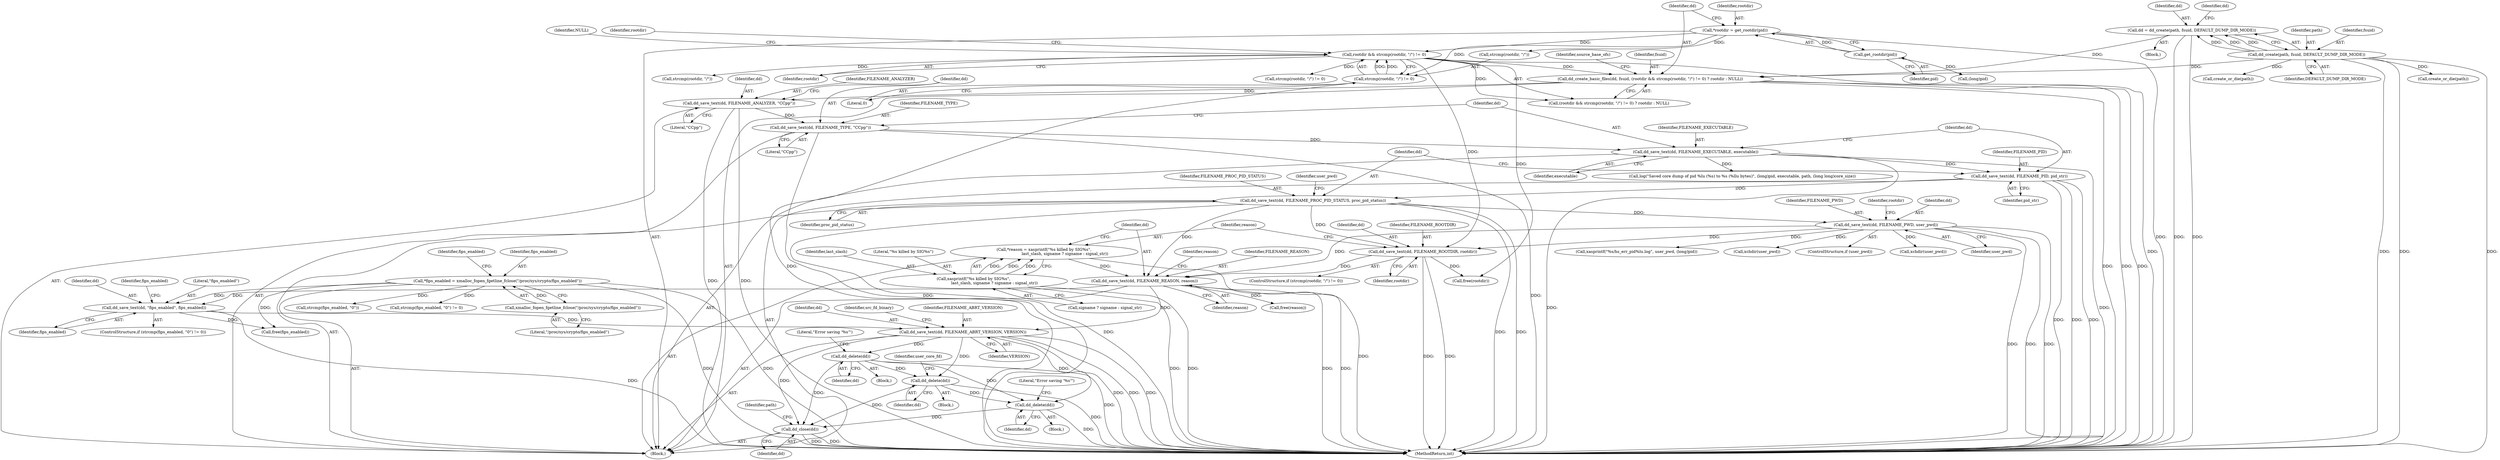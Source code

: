 digraph "0_abrt_80408e9e24a1c10f85fd969e1853e0f192157f92_0@API" {
"1001038" [label="(Call,dd_delete(dd))"];
"1000891" [label="(Call,dd_delete(dd))"];
"1000855" [label="(Call,dd_save_text(dd, FILENAME_ABRT_VERSION, VERSION))"];
"1000815" [label="(Call,dd_save_text(dd, FILENAME_REASON, reason))"];
"1000788" [label="(Call,dd_save_text(dd, FILENAME_PWD, user_pwd))"];
"1000782" [label="(Call,dd_save_text(dd, FILENAME_PROC_PID_STATUS, proc_pid_status))"];
"1000778" [label="(Call,dd_save_text(dd, FILENAME_PID, pid_str))"];
"1000774" [label="(Call,dd_save_text(dd, FILENAME_EXECUTABLE, executable))"];
"1000770" [label="(Call,dd_save_text(dd, FILENAME_TYPE, \"CCpp\"))"];
"1000766" [label="(Call,dd_save_text(dd, FILENAME_ANALYZER, \"CCpp\"))"];
"1000630" [label="(Call,dd_create_basic_files(dd, fsuid, (rootdir && strcmp(rootdir, \"/\") != 0) ? rootdir : NULL))"];
"1000616" [label="(Call,dd = dd_create(path, fsuid, DEFAULT_DUMP_DIR_MODE))"];
"1000618" [label="(Call,dd_create(path, fsuid, DEFAULT_DUMP_DIR_MODE))"];
"1000634" [label="(Call,rootdir && strcmp(rootdir, \"/\") != 0)"];
"1000626" [label="(Call,*rootdir = get_rootdir(pid))"];
"1000628" [label="(Call,get_rootdir(pid))"];
"1000636" [label="(Call,strcmp(rootdir, \"/\") != 0)"];
"1000801" [label="(Call,dd_save_text(dd, FILENAME_ROOTDIR, rootdir))"];
"1000806" [label="(Call,*reason = xasprintf(\"%s killed by SIG%s\",\n                                 last_slash, signame ? signame : signal_str))"];
"1000808" [label="(Call,xasprintf(\"%s killed by SIG%s\",\n                                 last_slash, signame ? signame : signal_str))"];
"1000849" [label="(Call,dd_save_text(dd, \"fips_enabled\", fips_enabled))"];
"1000836" [label="(Call,*fips_enabled = xmalloc_fopen_fgetline_fclose(\"/proc/sys/crypto/fips_enabled\"))"];
"1000838" [label="(Call,xmalloc_fopen_fgetline_fclose(\"/proc/sys/crypto/fips_enabled\"))"];
"1000928" [label="(Call,dd_delete(dd))"];
"1001045" [label="(Call,dd_close(dd))"];
"1000932" [label="(Identifier,user_core_fd)"];
"1001037" [label="(Block,)"];
"1000894" [label="(Literal,\"Error saving '%s'\")"];
"1000632" [label="(Identifier,fsuid)"];
"1000841" [label="(Identifier,fips_enabled)"];
"1000789" [label="(Identifier,dd)"];
"1000809" [label="(Literal,\"%s killed by SIG%s\")"];
"1000790" [label="(Identifier,FILENAME_PWD)"];
"1000641" [label="(Identifier,rootdir)"];
"1000839" [label="(Literal,\"/proc/sys/crypto/fips_enabled\")"];
"1000781" [label="(Identifier,pid_str)"];
"1000768" [label="(Identifier,FILENAME_ANALYZER)"];
"1000642" [label="(Identifier,NULL)"];
"1000767" [label="(Identifier,dd)"];
"1000766" [label="(Call,dd_save_text(dd, FILENAME_ANALYZER, \"CCpp\"))"];
"1000626" [label="(Call,*rootdir = get_rootdir(pid))"];
"1000795" [label="(ControlStructure,if (strcmp(rootdir, \"/\") != 0))"];
"1000890" [label="(Block,)"];
"1000855" [label="(Call,dd_save_text(dd, FILENAME_ABRT_VERSION, VERSION))"];
"1000620" [label="(Identifier,fsuid)"];
"1000845" [label="(Call,strcmp(fips_enabled, \"0\"))"];
"1000817" [label="(Identifier,FILENAME_REASON)"];
"1000775" [label="(Identifier,dd)"];
"1000628" [label="(Call,get_rootdir(pid))"];
"1000858" [label="(Identifier,VERSION)"];
"1000791" [label="(Identifier,user_pwd)"];
"1000773" [label="(Literal,\"CCpp\")"];
"1000646" [label="(Identifier,source_base_ofs)"];
"1001039" [label="(Identifier,dd)"];
"1000802" [label="(Identifier,dd)"];
"1000816" [label="(Identifier,dd)"];
"1000627" [label="(Identifier,rootdir)"];
"1000853" [label="(Call,free(fips_enabled))"];
"1000925" [label="(Block,)"];
"1000815" [label="(Call,dd_save_text(dd, FILENAME_REASON, reason))"];
"1000771" [label="(Identifier,dd)"];
"1000851" [label="(Literal,\"fips_enabled\")"];
"1000640" [label="(Literal,0)"];
"1000801" [label="(Call,dd_save_text(dd, FILENAME_ROOTDIR, rootdir))"];
"1000787" [label="(Identifier,user_pwd)"];
"1000635" [label="(Identifier,rootdir)"];
"1000820" [label="(Identifier,reason)"];
"1000867" [label="(Call,create_or_die(path))"];
"1000616" [label="(Call,dd = dd_create(path, fsuid, DEFAULT_DUMP_DIR_MODE))"];
"1001180" [label="(MethodReturn,int)"];
"1000634" [label="(Call,rootdir && strcmp(rootdir, \"/\") != 0)"];
"1000633" [label="(Call,(rootdir && strcmp(rootdir, \"/\") != 0) ? rootdir : NULL)"];
"1000929" [label="(Identifier,dd)"];
"1001049" [label="(Identifier,path)"];
"1000621" [label="(Identifier,DEFAULT_DUMP_DIR_MODE)"];
"1000928" [label="(Call,dd_delete(dd))"];
"1000619" [label="(Identifier,path)"];
"1000892" [label="(Identifier,dd)"];
"1000810" [label="(Identifier,last_slash)"];
"1000836" [label="(Call,*fips_enabled = xmalloc_fopen_fgetline_fclose(\"/proc/sys/crypto/fips_enabled\"))"];
"1000891" [label="(Call,dd_delete(dd))"];
"1000770" [label="(Call,dd_save_text(dd, FILENAME_TYPE, \"CCpp\"))"];
"1000803" [label="(Identifier,FILENAME_ROOTDIR)"];
"1000772" [label="(Identifier,FILENAME_TYPE)"];
"1000808" [label="(Call,xasprintf(\"%s killed by SIG%s\",\n                                 last_slash, signame ? signame : signal_str))"];
"1000636" [label="(Call,strcmp(rootdir, \"/\") != 0)"];
"1000777" [label="(Identifier,executable)"];
"1000623" [label="(Identifier,dd)"];
"1000843" [label="(ControlStructure,if (strcmp(fips_enabled, \"0\") != 0))"];
"1000788" [label="(Call,dd_save_text(dd, FILENAME_PWD, user_pwd))"];
"1000935" [label="(Call,xchdir(user_pwd))"];
"1000631" [label="(Identifier,dd)"];
"1000804" [label="(Identifier,rootdir)"];
"1000630" [label="(Call,dd_create_basic_files(dd, fsuid, (rootdir && strcmp(rootdir, \"/\") != 0) ? rootdir : NULL))"];
"1000782" [label="(Call,dd_save_text(dd, FILENAME_PROC_PID_STATUS, proc_pid_status))"];
"1001046" [label="(Identifier,dd)"];
"1000637" [label="(Call,strcmp(rootdir, \"/\"))"];
"1001041" [label="(Literal,\"Error saving '%s'\")"];
"1000844" [label="(Call,strcmp(fips_enabled, \"0\") != 0)"];
"1000785" [label="(Identifier,proc_pid_status)"];
"1000837" [label="(Identifier,fips_enabled)"];
"1001112" [label="(Call,free(rootdir))"];
"1000807" [label="(Identifier,reason)"];
"1000818" [label="(Identifier,reason)"];
"1000850" [label="(Identifier,dd)"];
"1000838" [label="(Call,xmalloc_fopen_fgetline_fclose(\"/proc/sys/crypto/fips_enabled\"))"];
"1000811" [label="(Call,signame ? signame : signal_str)"];
"1000786" [label="(ControlStructure,if (user_pwd))"];
"1000796" [label="(Call,strcmp(rootdir, \"/\") != 0)"];
"1000965" [label="(Call,xchdir(user_pwd))"];
"1000857" [label="(Identifier,FILENAME_ABRT_VERSION)"];
"1000854" [label="(Identifier,fips_enabled)"];
"1000776" [label="(Identifier,FILENAME_EXECUTABLE)"];
"1000793" [label="(Identifier,rootdir)"];
"1000806" [label="(Call,*reason = xasprintf(\"%s killed by SIG%s\",\n                                 last_slash, signame ? signame : signal_str))"];
"1000856" [label="(Identifier,dd)"];
"1000617" [label="(Identifier,dd)"];
"1000783" [label="(Identifier,dd)"];
"1000861" [label="(Identifier,src_fd_binary)"];
"1000778" [label="(Call,dd_save_text(dd, FILENAME_PID, pid_str))"];
"1000145" [label="(Block,)"];
"1000849" [label="(Call,dd_save_text(dd, \"fips_enabled\", fips_enabled))"];
"1000650" [label="(Call,(long)pid)"];
"1000779" [label="(Identifier,dd)"];
"1000993" [label="(Call,xasprintf(\"%s/hs_err_pid%lu.log\", user_pwd, (long)pid))"];
"1001045" [label="(Call,dd_close(dd))"];
"1000780" [label="(Identifier,FILENAME_PID)"];
"1000784" [label="(Identifier,FILENAME_PROC_PID_STATUS)"];
"1000852" [label="(Identifier,fips_enabled)"];
"1000618" [label="(Call,dd_create(path, fsuid, DEFAULT_DUMP_DIR_MODE))"];
"1001038" [label="(Call,dd_delete(dd))"];
"1000769" [label="(Literal,\"CCpp\")"];
"1000624" [label="(Block,)"];
"1000819" [label="(Call,free(reason))"];
"1001074" [label="(Call,log(\"Saved core dump of pid %lu (%s) to %s (%llu bytes)\", (long)pid, executable, path, (long long)core_size))"];
"1000774" [label="(Call,dd_save_text(dd, FILENAME_EXECUTABLE, executable))"];
"1000629" [label="(Identifier,pid)"];
"1000797" [label="(Call,strcmp(rootdir, \"/\"))"];
"1000901" [label="(Call,create_or_die(path))"];
"1001038" -> "1001037"  [label="AST: "];
"1001038" -> "1001039"  [label="CFG: "];
"1001039" -> "1001038"  [label="AST: "];
"1001041" -> "1001038"  [label="CFG: "];
"1001038" -> "1001180"  [label="DDG: "];
"1000891" -> "1001038"  [label="DDG: "];
"1000928" -> "1001038"  [label="DDG: "];
"1000855" -> "1001038"  [label="DDG: "];
"1001038" -> "1001045"  [label="DDG: "];
"1000891" -> "1000890"  [label="AST: "];
"1000891" -> "1000892"  [label="CFG: "];
"1000892" -> "1000891"  [label="AST: "];
"1000894" -> "1000891"  [label="CFG: "];
"1000891" -> "1001180"  [label="DDG: "];
"1000855" -> "1000891"  [label="DDG: "];
"1000891" -> "1000928"  [label="DDG: "];
"1000891" -> "1001045"  [label="DDG: "];
"1000855" -> "1000624"  [label="AST: "];
"1000855" -> "1000858"  [label="CFG: "];
"1000856" -> "1000855"  [label="AST: "];
"1000857" -> "1000855"  [label="AST: "];
"1000858" -> "1000855"  [label="AST: "];
"1000861" -> "1000855"  [label="CFG: "];
"1000855" -> "1001180"  [label="DDG: "];
"1000855" -> "1001180"  [label="DDG: "];
"1000855" -> "1001180"  [label="DDG: "];
"1000815" -> "1000855"  [label="DDG: "];
"1000849" -> "1000855"  [label="DDG: "];
"1000855" -> "1000928"  [label="DDG: "];
"1000855" -> "1001045"  [label="DDG: "];
"1000815" -> "1000624"  [label="AST: "];
"1000815" -> "1000818"  [label="CFG: "];
"1000816" -> "1000815"  [label="AST: "];
"1000817" -> "1000815"  [label="AST: "];
"1000818" -> "1000815"  [label="AST: "];
"1000820" -> "1000815"  [label="CFG: "];
"1000815" -> "1001180"  [label="DDG: "];
"1000815" -> "1001180"  [label="DDG: "];
"1000788" -> "1000815"  [label="DDG: "];
"1000782" -> "1000815"  [label="DDG: "];
"1000801" -> "1000815"  [label="DDG: "];
"1000806" -> "1000815"  [label="DDG: "];
"1000815" -> "1000819"  [label="DDG: "];
"1000815" -> "1000849"  [label="DDG: "];
"1000788" -> "1000786"  [label="AST: "];
"1000788" -> "1000791"  [label="CFG: "];
"1000789" -> "1000788"  [label="AST: "];
"1000790" -> "1000788"  [label="AST: "];
"1000791" -> "1000788"  [label="AST: "];
"1000793" -> "1000788"  [label="CFG: "];
"1000788" -> "1001180"  [label="DDG: "];
"1000788" -> "1001180"  [label="DDG: "];
"1000788" -> "1001180"  [label="DDG: "];
"1000782" -> "1000788"  [label="DDG: "];
"1000788" -> "1000801"  [label="DDG: "];
"1000788" -> "1000935"  [label="DDG: "];
"1000788" -> "1000965"  [label="DDG: "];
"1000788" -> "1000993"  [label="DDG: "];
"1000782" -> "1000624"  [label="AST: "];
"1000782" -> "1000785"  [label="CFG: "];
"1000783" -> "1000782"  [label="AST: "];
"1000784" -> "1000782"  [label="AST: "];
"1000785" -> "1000782"  [label="AST: "];
"1000787" -> "1000782"  [label="CFG: "];
"1000782" -> "1001180"  [label="DDG: "];
"1000782" -> "1001180"  [label="DDG: "];
"1000782" -> "1001180"  [label="DDG: "];
"1000778" -> "1000782"  [label="DDG: "];
"1000782" -> "1000801"  [label="DDG: "];
"1000778" -> "1000624"  [label="AST: "];
"1000778" -> "1000781"  [label="CFG: "];
"1000779" -> "1000778"  [label="AST: "];
"1000780" -> "1000778"  [label="AST: "];
"1000781" -> "1000778"  [label="AST: "];
"1000783" -> "1000778"  [label="CFG: "];
"1000778" -> "1001180"  [label="DDG: "];
"1000778" -> "1001180"  [label="DDG: "];
"1000778" -> "1001180"  [label="DDG: "];
"1000774" -> "1000778"  [label="DDG: "];
"1000774" -> "1000624"  [label="AST: "];
"1000774" -> "1000777"  [label="CFG: "];
"1000775" -> "1000774"  [label="AST: "];
"1000776" -> "1000774"  [label="AST: "];
"1000777" -> "1000774"  [label="AST: "];
"1000779" -> "1000774"  [label="CFG: "];
"1000774" -> "1001180"  [label="DDG: "];
"1000774" -> "1001180"  [label="DDG: "];
"1000770" -> "1000774"  [label="DDG: "];
"1000774" -> "1001074"  [label="DDG: "];
"1000770" -> "1000624"  [label="AST: "];
"1000770" -> "1000773"  [label="CFG: "];
"1000771" -> "1000770"  [label="AST: "];
"1000772" -> "1000770"  [label="AST: "];
"1000773" -> "1000770"  [label="AST: "];
"1000775" -> "1000770"  [label="CFG: "];
"1000770" -> "1001180"  [label="DDG: "];
"1000770" -> "1001180"  [label="DDG: "];
"1000766" -> "1000770"  [label="DDG: "];
"1000766" -> "1000624"  [label="AST: "];
"1000766" -> "1000769"  [label="CFG: "];
"1000767" -> "1000766"  [label="AST: "];
"1000768" -> "1000766"  [label="AST: "];
"1000769" -> "1000766"  [label="AST: "];
"1000771" -> "1000766"  [label="CFG: "];
"1000766" -> "1001180"  [label="DDG: "];
"1000766" -> "1001180"  [label="DDG: "];
"1000630" -> "1000766"  [label="DDG: "];
"1000630" -> "1000624"  [label="AST: "];
"1000630" -> "1000633"  [label="CFG: "];
"1000631" -> "1000630"  [label="AST: "];
"1000632" -> "1000630"  [label="AST: "];
"1000633" -> "1000630"  [label="AST: "];
"1000646" -> "1000630"  [label="CFG: "];
"1000630" -> "1001180"  [label="DDG: "];
"1000630" -> "1001180"  [label="DDG: "];
"1000630" -> "1001180"  [label="DDG: "];
"1000616" -> "1000630"  [label="DDG: "];
"1000618" -> "1000630"  [label="DDG: "];
"1000634" -> "1000630"  [label="DDG: "];
"1000616" -> "1000145"  [label="AST: "];
"1000616" -> "1000618"  [label="CFG: "];
"1000617" -> "1000616"  [label="AST: "];
"1000618" -> "1000616"  [label="AST: "];
"1000623" -> "1000616"  [label="CFG: "];
"1000616" -> "1001180"  [label="DDG: "];
"1000616" -> "1001180"  [label="DDG: "];
"1000618" -> "1000616"  [label="DDG: "];
"1000618" -> "1000616"  [label="DDG: "];
"1000618" -> "1000616"  [label="DDG: "];
"1000618" -> "1000621"  [label="CFG: "];
"1000619" -> "1000618"  [label="AST: "];
"1000620" -> "1000618"  [label="AST: "];
"1000621" -> "1000618"  [label="AST: "];
"1000618" -> "1001180"  [label="DDG: "];
"1000618" -> "1001180"  [label="DDG: "];
"1000618" -> "1001180"  [label="DDG: "];
"1000618" -> "1000867"  [label="DDG: "];
"1000618" -> "1000901"  [label="DDG: "];
"1000634" -> "1000633"  [label="AST: "];
"1000634" -> "1000635"  [label="CFG: "];
"1000634" -> "1000636"  [label="CFG: "];
"1000635" -> "1000634"  [label="AST: "];
"1000636" -> "1000634"  [label="AST: "];
"1000641" -> "1000634"  [label="CFG: "];
"1000642" -> "1000634"  [label="CFG: "];
"1000634" -> "1001180"  [label="DDG: "];
"1000626" -> "1000634"  [label="DDG: "];
"1000636" -> "1000634"  [label="DDG: "];
"1000636" -> "1000634"  [label="DDG: "];
"1000634" -> "1000633"  [label="DDG: "];
"1000634" -> "1000796"  [label="DDG: "];
"1000634" -> "1000797"  [label="DDG: "];
"1000634" -> "1000801"  [label="DDG: "];
"1000634" -> "1001112"  [label="DDG: "];
"1000626" -> "1000624"  [label="AST: "];
"1000626" -> "1000628"  [label="CFG: "];
"1000627" -> "1000626"  [label="AST: "];
"1000628" -> "1000626"  [label="AST: "];
"1000631" -> "1000626"  [label="CFG: "];
"1000626" -> "1001180"  [label="DDG: "];
"1000628" -> "1000626"  [label="DDG: "];
"1000626" -> "1000636"  [label="DDG: "];
"1000626" -> "1000637"  [label="DDG: "];
"1000628" -> "1000629"  [label="CFG: "];
"1000629" -> "1000628"  [label="AST: "];
"1000628" -> "1000650"  [label="DDG: "];
"1000636" -> "1000640"  [label="CFG: "];
"1000637" -> "1000636"  [label="AST: "];
"1000640" -> "1000636"  [label="AST: "];
"1000636" -> "1001180"  [label="DDG: "];
"1000801" -> "1000795"  [label="AST: "];
"1000801" -> "1000804"  [label="CFG: "];
"1000802" -> "1000801"  [label="AST: "];
"1000803" -> "1000801"  [label="AST: "];
"1000804" -> "1000801"  [label="AST: "];
"1000807" -> "1000801"  [label="CFG: "];
"1000801" -> "1001180"  [label="DDG: "];
"1000801" -> "1001180"  [label="DDG: "];
"1000801" -> "1001112"  [label="DDG: "];
"1000806" -> "1000624"  [label="AST: "];
"1000806" -> "1000808"  [label="CFG: "];
"1000807" -> "1000806"  [label="AST: "];
"1000808" -> "1000806"  [label="AST: "];
"1000816" -> "1000806"  [label="CFG: "];
"1000806" -> "1001180"  [label="DDG: "];
"1000808" -> "1000806"  [label="DDG: "];
"1000808" -> "1000806"  [label="DDG: "];
"1000808" -> "1000806"  [label="DDG: "];
"1000808" -> "1000811"  [label="CFG: "];
"1000809" -> "1000808"  [label="AST: "];
"1000810" -> "1000808"  [label="AST: "];
"1000811" -> "1000808"  [label="AST: "];
"1000808" -> "1001180"  [label="DDG: "];
"1000808" -> "1001180"  [label="DDG: "];
"1000849" -> "1000843"  [label="AST: "];
"1000849" -> "1000852"  [label="CFG: "];
"1000850" -> "1000849"  [label="AST: "];
"1000851" -> "1000849"  [label="AST: "];
"1000852" -> "1000849"  [label="AST: "];
"1000854" -> "1000849"  [label="CFG: "];
"1000849" -> "1001180"  [label="DDG: "];
"1000836" -> "1000849"  [label="DDG: "];
"1000849" -> "1000853"  [label="DDG: "];
"1000836" -> "1000624"  [label="AST: "];
"1000836" -> "1000838"  [label="CFG: "];
"1000837" -> "1000836"  [label="AST: "];
"1000838" -> "1000836"  [label="AST: "];
"1000841" -> "1000836"  [label="CFG: "];
"1000836" -> "1001180"  [label="DDG: "];
"1000836" -> "1001180"  [label="DDG: "];
"1000838" -> "1000836"  [label="DDG: "];
"1000836" -> "1000844"  [label="DDG: "];
"1000836" -> "1000845"  [label="DDG: "];
"1000836" -> "1000853"  [label="DDG: "];
"1000838" -> "1000839"  [label="CFG: "];
"1000839" -> "1000838"  [label="AST: "];
"1000928" -> "1000925"  [label="AST: "];
"1000928" -> "1000929"  [label="CFG: "];
"1000929" -> "1000928"  [label="AST: "];
"1000932" -> "1000928"  [label="CFG: "];
"1000928" -> "1001180"  [label="DDG: "];
"1000928" -> "1001045"  [label="DDG: "];
"1001045" -> "1000624"  [label="AST: "];
"1001045" -> "1001046"  [label="CFG: "];
"1001046" -> "1001045"  [label="AST: "];
"1001049" -> "1001045"  [label="CFG: "];
"1001045" -> "1001180"  [label="DDG: "];
"1001045" -> "1001180"  [label="DDG: "];
}

